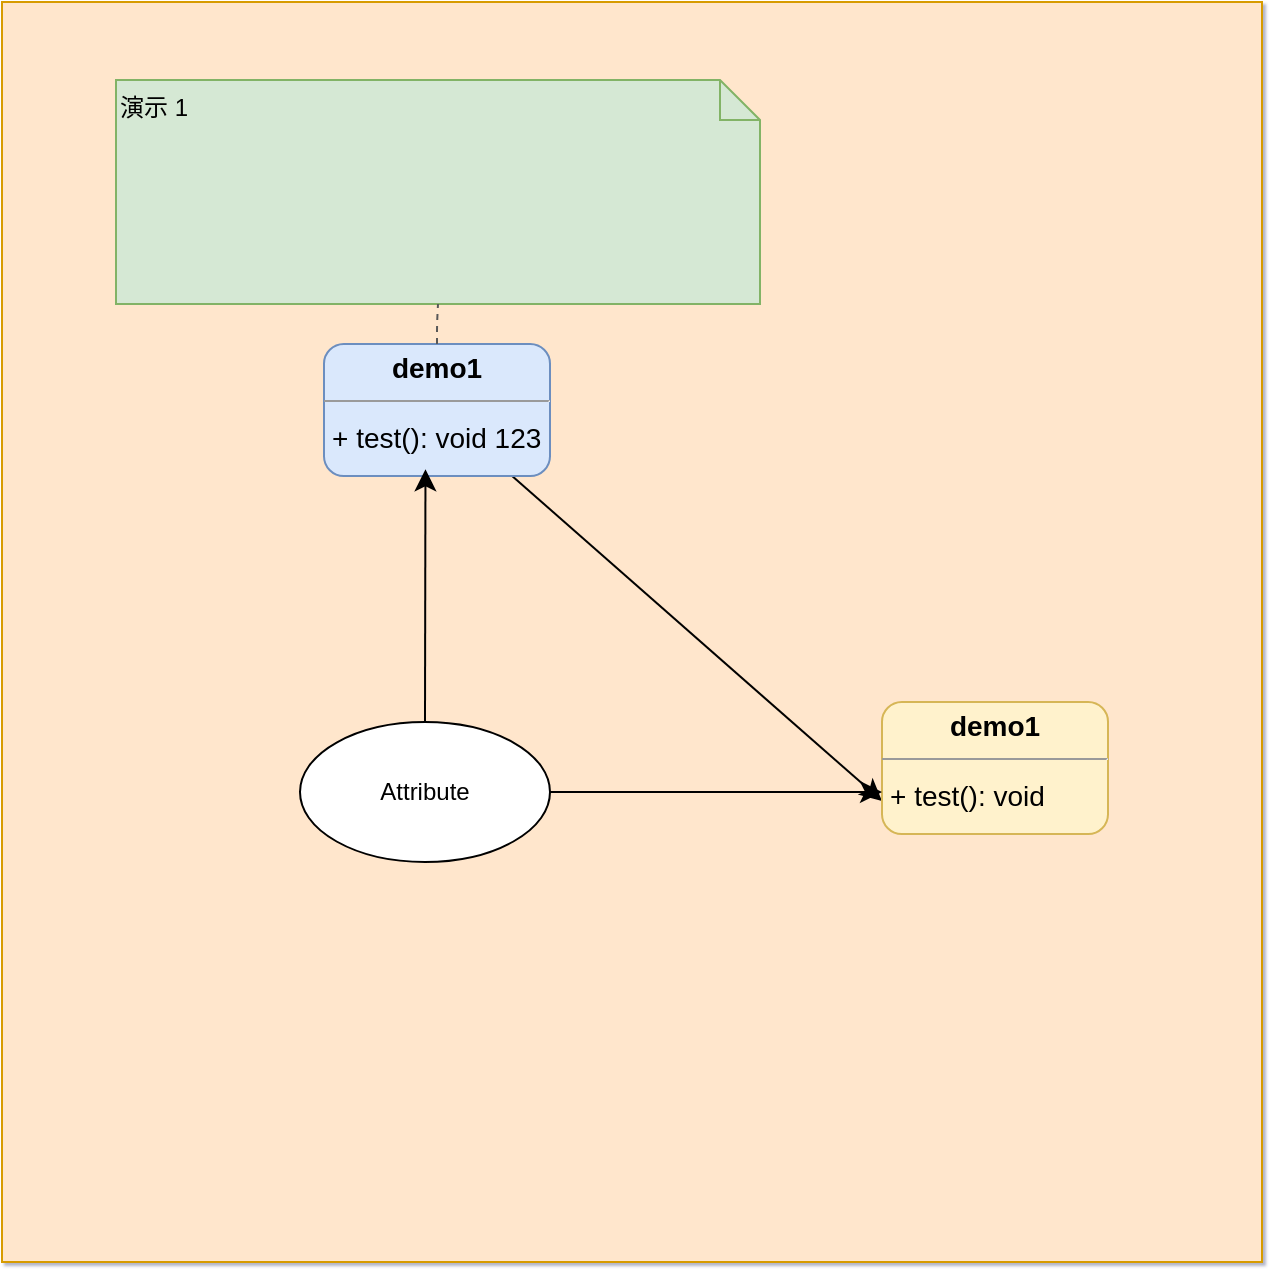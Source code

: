 <mxfile version="24.7.16">
  <diagram id="M1gtaQuBL190sGMpb0F_" name="第 1 页">
    <mxGraphModel dx="2104" dy="1462" grid="1" gridSize="10" guides="1" tooltips="1" connect="1" arrows="1" fold="1" page="0" pageScale="1" pageWidth="827" pageHeight="1169" background="none" math="0" shadow="1">
      <root>
        <mxCell id="0" />
        <mxCell id="1" parent="0" />
        <mxCell id="iAuWXNHWvI0v0noTPjsS-3" value="" style="whiteSpace=wrap;html=1;aspect=fixed;fillColor=#ffe6cc;strokeColor=#d79b00;gradientColor=none;fillStyle=auto;rounded=0;shadow=0;glass=0;" vertex="1" parent="1">
          <mxGeometry x="-680" y="-460" width="630" height="630" as="geometry" />
        </mxCell>
        <mxCell id="iAuWXNHWvI0v0noTPjsS-1" style="edgeStyle=none;curved=1;rounded=0;orthogonalLoop=1;jettySize=auto;html=1;fontSize=12;startSize=8;endSize=8;entryX=0;entryY=0.75;entryDx=0;entryDy=0;" edge="1" parent="1" source="node0" target="iAuWXNHWvI0v0noTPjsS-2">
          <mxGeometry relative="1" as="geometry">
            <mxPoint x="-390" y="-256" as="targetPoint" />
          </mxGeometry>
        </mxCell>
        <mxCell id="node0" value="&lt;p style=&quot;margin:0px;margin-top:4px;text-align:center;&quot;&gt;&lt;b&gt;demo1&lt;/b&gt;&lt;/p&gt;&lt;hr size=&quot;1&quot;&gt;&lt;p style=&quot;margin:0 0 0 4px;line-height:1.6;&quot;&gt;+ test(): void 123&lt;/p&gt;" style="verticalAlign=top;align=left;overflow=fill;fontSize=14;fontFamily=Helvetica;html=1;rounded=1;shadow=0;comic=0;labelBackgroundColor=none;strokeWidth=1;fillColor=#dae8fc;strokeColor=#6c8ebf;" parent="1" vertex="1">
          <mxGeometry x="-519" y="-289" width="113" height="66" as="geometry" />
        </mxCell>
        <mxCell id="node1" value="   演示 1     " style="shape=note;size=20;whiteSpace=wrap;html=1;verticalAlign=top;align=left;fillColor=#d5e8d4;strokeColor=#82b366;gradientColor=none;" parent="1" vertex="1">
          <mxGeometry x="-623" y="-421" width="322" height="112" as="geometry" />
        </mxCell>
        <mxCell id="edge0" value="" style="html=1;rounded=1;edgeStyle=orthogonalEdgeStyle;dashed=1;startArrow=none;endArrow=none;strokeColor=#595959;exitX=0.500;exitY=0.000;exitDx=0;exitDy=0;entryX=0.500;entryY=1.000;entryDx=0;entryDy=0;" parent="1" source="node0" target="node1" edge="1">
          <mxGeometry width="50" height="50" relative="1" as="geometry">
            <Array as="points" />
          </mxGeometry>
        </mxCell>
        <mxCell id="iAuWXNHWvI0v0noTPjsS-2" value="&lt;p style=&quot;margin:0px;margin-top:4px;text-align:center;&quot;&gt;&lt;b&gt;demo1&lt;/b&gt;&lt;/p&gt;&lt;hr size=&quot;1&quot;/&gt;&lt;p style=&quot;margin:0 0 0 4px;line-height:1.6;&quot;&gt;+ test(): void&lt;/p&gt;" style="verticalAlign=top;align=left;overflow=fill;fontSize=14;fontFamily=Helvetica;html=1;rounded=1;shadow=0;comic=0;labelBackgroundColor=none;strokeWidth=1;fillColor=#fff2cc;strokeColor=#d6b656;glass=0;" vertex="1" parent="1">
          <mxGeometry x="-240" y="-110" width="113" height="66" as="geometry" />
        </mxCell>
        <mxCell id="N2Q30KwhZK7tCaImw90G-3" style="edgeStyle=none;curved=1;rounded=0;orthogonalLoop=1;jettySize=auto;html=1;fontSize=12;startSize=8;endSize=8;" edge="1" parent="1" source="N2Q30KwhZK7tCaImw90G-1">
          <mxGeometry relative="1" as="geometry">
            <mxPoint x="-240" y="-65" as="targetPoint" />
          </mxGeometry>
        </mxCell>
        <mxCell id="N2Q30KwhZK7tCaImw90G-1" value="Attribute" style="ellipse;whiteSpace=wrap;html=1;align=center;" vertex="1" parent="1">
          <mxGeometry x="-531" y="-100" width="125" height="70" as="geometry" />
        </mxCell>
        <mxCell id="N2Q30KwhZK7tCaImw90G-2" style="edgeStyle=none;curved=1;rounded=0;orthogonalLoop=1;jettySize=auto;html=1;entryX=0.449;entryY=0.949;entryDx=0;entryDy=0;entryPerimeter=0;fontSize=12;startSize=8;endSize=8;" edge="1" parent="1" source="N2Q30KwhZK7tCaImw90G-1" target="node0">
          <mxGeometry relative="1" as="geometry" />
        </mxCell>
      </root>
    </mxGraphModel>
  </diagram>
</mxfile>
